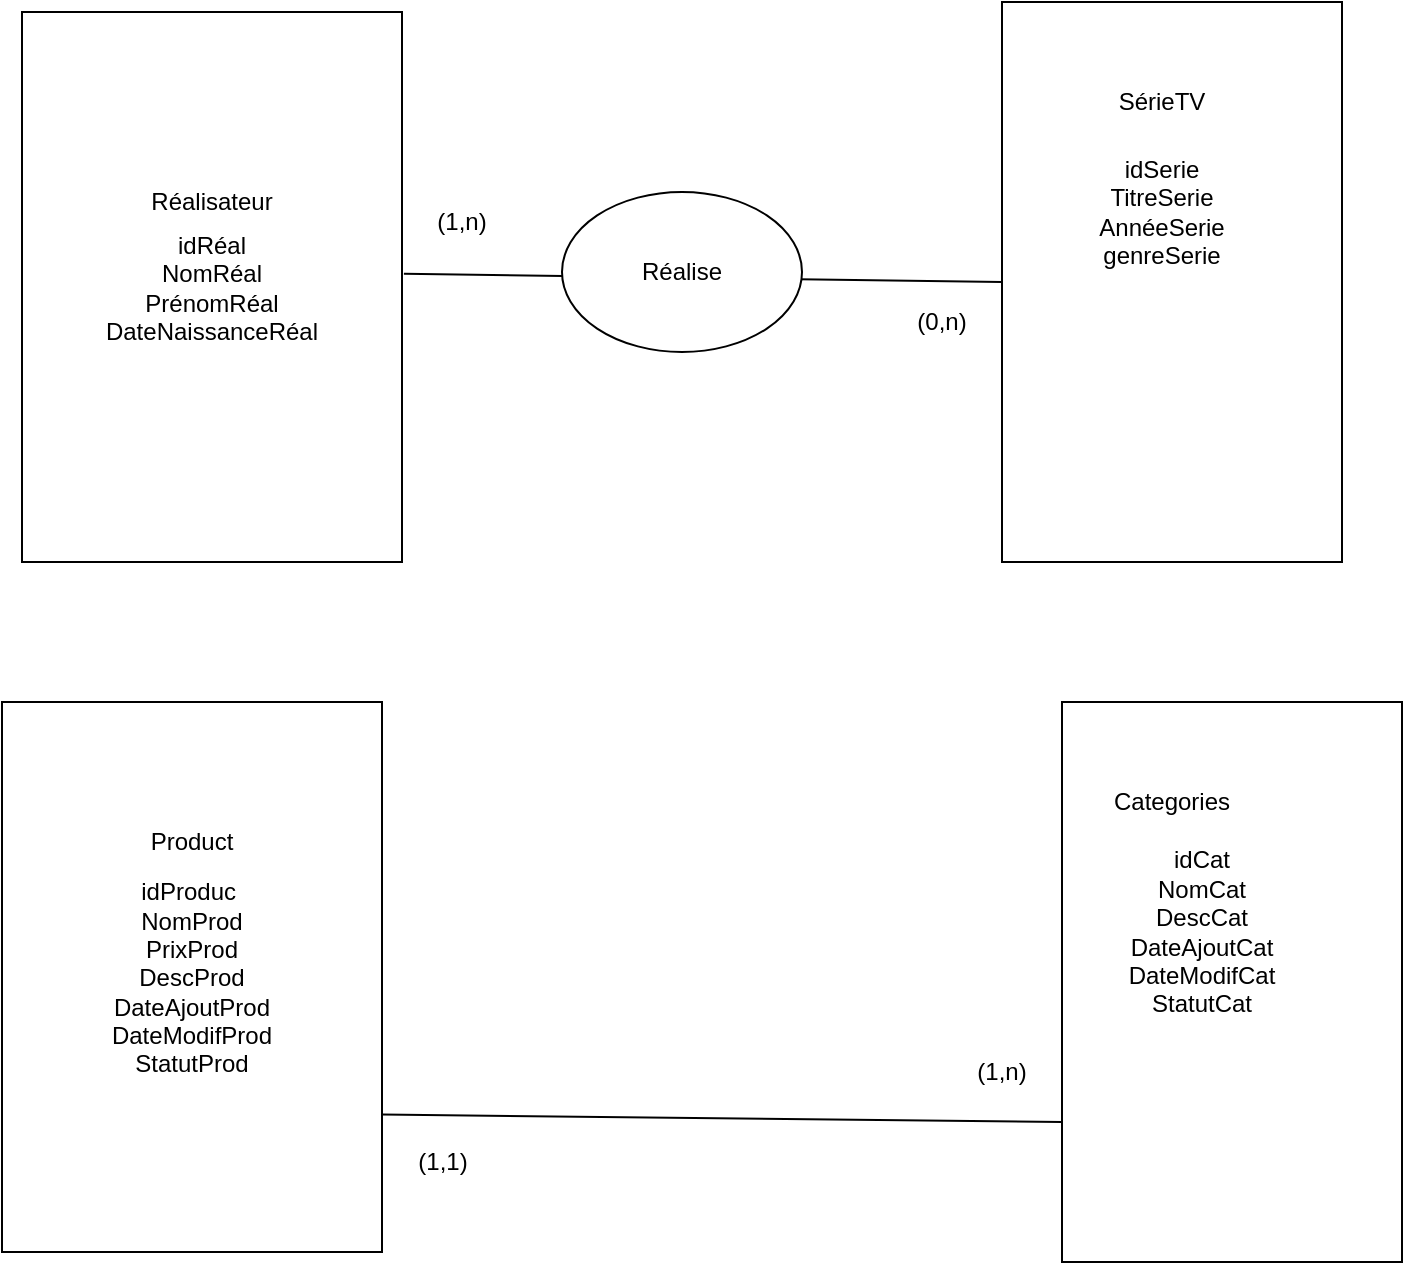 <mxfile version="12.9.4" type="github">
  <diagram id="C_CapZNrdbjN5ygWCtcE" name="Page-1">
    <mxGraphModel dx="1773" dy="548" grid="1" gridSize="10" guides="1" tooltips="1" connect="1" arrows="1" fold="1" page="1" pageScale="1" pageWidth="827" pageHeight="1169" math="0" shadow="0">
      <root>
        <mxCell id="0" />
        <mxCell id="1" parent="0" />
        <mxCell id="_Ngr6iUIybiltjpxE6eu-2" value="&lt;font style=&quot;vertical-align: inherit&quot;&gt;&lt;font style=&quot;vertical-align: inherit&quot;&gt;idRéal &lt;/font&gt;&lt;/font&gt;&lt;br&gt;&lt;font style=&quot;vertical-align: inherit&quot;&gt;&lt;font style=&quot;vertical-align: inherit&quot;&gt;NomRéal &lt;/font&gt;&lt;/font&gt;&lt;br&gt;&lt;font style=&quot;vertical-align: inherit&quot;&gt;&lt;font style=&quot;vertical-align: inherit&quot;&gt;PrénomRéal &lt;/font&gt;&lt;/font&gt;&lt;br&gt;&lt;font style=&quot;vertical-align: inherit&quot;&gt;&lt;font style=&quot;vertical-align: inherit&quot;&gt;DateNaissanceRéal&lt;/font&gt;&lt;/font&gt;" style="rounded=0;whiteSpace=wrap;html=1;direction=south;" parent="1" vertex="1">
          <mxGeometry x="-10" y="45" width="190" height="275" as="geometry" />
        </mxCell>
        <mxCell id="_Ngr6iUIybiltjpxE6eu-3" value="" style="rounded=0;whiteSpace=wrap;html=1;" parent="1" vertex="1">
          <mxGeometry x="480" y="40" width="170" height="280" as="geometry" />
        </mxCell>
        <mxCell id="_Ngr6iUIybiltjpxE6eu-5" value="" style="endArrow=none;html=1;exitX=0.476;exitY=-0.005;exitDx=0;exitDy=0;entryX=0;entryY=0.5;entryDx=0;entryDy=0;exitPerimeter=0;" parent="1" source="_Ngr6iUIybiltjpxE6eu-2" target="_Ngr6iUIybiltjpxE6eu-3" edge="1">
          <mxGeometry width="50" height="50" relative="1" as="geometry">
            <mxPoint x="390" y="310" as="sourcePoint" />
            <mxPoint x="440" y="260" as="targetPoint" />
          </mxGeometry>
        </mxCell>
        <mxCell id="_Ngr6iUIybiltjpxE6eu-6" value="&lt;font style=&quot;vertical-align: inherit&quot;&gt;&lt;font style=&quot;vertical-align: inherit&quot;&gt;(1,n)&lt;/font&gt;&lt;/font&gt;" style="text;html=1;strokeColor=none;fillColor=none;align=center;verticalAlign=middle;whiteSpace=wrap;rounded=0;" parent="1" vertex="1">
          <mxGeometry x="190" y="140" width="40" height="20" as="geometry" />
        </mxCell>
        <mxCell id="_Ngr6iUIybiltjpxE6eu-7" value="(0,n)" style="text;html=1;strokeColor=none;fillColor=none;align=center;verticalAlign=middle;whiteSpace=wrap;rounded=0;" parent="1" vertex="1">
          <mxGeometry x="430" y="190" width="40" height="20" as="geometry" />
        </mxCell>
        <mxCell id="_Ngr6iUIybiltjpxE6eu-8" value="Réalise" style="ellipse;whiteSpace=wrap;html=1;" parent="1" vertex="1">
          <mxGeometry x="260" y="135" width="120" height="80" as="geometry" />
        </mxCell>
        <mxCell id="_Ngr6iUIybiltjpxE6eu-9" value="&lt;font style=&quot;vertical-align: inherit&quot;&gt;&lt;font style=&quot;vertical-align: inherit&quot;&gt;Réalisateur&lt;/font&gt;&lt;/font&gt;" style="text;html=1;strokeColor=none;fillColor=none;align=center;verticalAlign=middle;whiteSpace=wrap;rounded=0;" parent="1" vertex="1">
          <mxGeometry x="65" y="130" width="40" height="20" as="geometry" />
        </mxCell>
        <mxCell id="_Ngr6iUIybiltjpxE6eu-17" value="SérieTV" style="text;html=1;strokeColor=none;fillColor=none;align=center;verticalAlign=middle;whiteSpace=wrap;rounded=0;" parent="1" vertex="1">
          <mxGeometry x="540" y="80" width="40" height="20" as="geometry" />
        </mxCell>
        <mxCell id="_Ngr6iUIybiltjpxE6eu-20" value="&lt;font style=&quot;vertical-align: inherit&quot;&gt;&lt;font style=&quot;vertical-align: inherit&quot;&gt;idSerie &lt;/font&gt;&lt;/font&gt;&lt;br&gt;&lt;font style=&quot;vertical-align: inherit&quot;&gt;&lt;font style=&quot;vertical-align: inherit&quot;&gt;TitreSerie &lt;/font&gt;&lt;/font&gt;&lt;br&gt;&lt;font style=&quot;vertical-align: inherit&quot;&gt;&lt;font style=&quot;vertical-align: inherit&quot;&gt;AnnéeSerie &lt;/font&gt;&lt;/font&gt;&lt;br&gt;&lt;font style=&quot;vertical-align: inherit&quot;&gt;&lt;font style=&quot;vertical-align: inherit&quot;&gt;genreSerie&lt;/font&gt;&lt;/font&gt;" style="text;html=1;strokeColor=none;fillColor=none;align=center;verticalAlign=middle;whiteSpace=wrap;rounded=0;" parent="1" vertex="1">
          <mxGeometry x="540" y="135" width="40" height="20" as="geometry" />
        </mxCell>
        <mxCell id="Vug4zkTSl9vKvAIuFJrY-1" value="&lt;font style=&quot;vertical-align: inherit&quot;&gt;&lt;font style=&quot;vertical-align: inherit&quot;&gt;idProduc&amp;nbsp;&lt;/font&gt;&lt;/font&gt;&lt;br&gt;&lt;font style=&quot;vertical-align: inherit&quot;&gt;&lt;font style=&quot;vertical-align: inherit&quot;&gt;NomProd&lt;br&gt;&lt;/font&gt;&lt;/font&gt;PrixProd&lt;br&gt;&lt;font style=&quot;vertical-align: inherit&quot;&gt;&lt;font style=&quot;vertical-align: inherit&quot;&gt;DescProd&lt;br&gt;DateAjoutProd&lt;br&gt;DateModifProd&lt;br&gt;StatutProd&lt;br&gt;&lt;/font&gt;&lt;/font&gt;" style="rounded=0;whiteSpace=wrap;html=1;direction=south;" vertex="1" parent="1">
          <mxGeometry x="-20" y="390" width="190" height="275" as="geometry" />
        </mxCell>
        <mxCell id="Vug4zkTSl9vKvAIuFJrY-2" value="Product" style="text;html=1;strokeColor=none;fillColor=none;align=center;verticalAlign=middle;whiteSpace=wrap;rounded=0;" vertex="1" parent="1">
          <mxGeometry x="55" y="450" width="40" height="20" as="geometry" />
        </mxCell>
        <mxCell id="Vug4zkTSl9vKvAIuFJrY-4" value="" style="rounded=0;whiteSpace=wrap;html=1;" vertex="1" parent="1">
          <mxGeometry x="510" y="390" width="170" height="280" as="geometry" />
        </mxCell>
        <mxCell id="Vug4zkTSl9vKvAIuFJrY-5" value="Categories" style="text;html=1;strokeColor=none;fillColor=none;align=center;verticalAlign=middle;whiteSpace=wrap;rounded=0;" vertex="1" parent="1">
          <mxGeometry x="545" y="430" width="40" height="20" as="geometry" />
        </mxCell>
        <mxCell id="Vug4zkTSl9vKvAIuFJrY-8" value="idCat&lt;br&gt;NomCat&lt;br&gt;DescCat&lt;br&gt;DateAjoutCat&lt;br&gt;DateModifCat&lt;br&gt;StatutCat" style="text;html=1;strokeColor=none;fillColor=none;align=center;verticalAlign=middle;whiteSpace=wrap;rounded=0;" vertex="1" parent="1">
          <mxGeometry x="560" y="500" width="40" height="10" as="geometry" />
        </mxCell>
        <mxCell id="Vug4zkTSl9vKvAIuFJrY-11" value="(1,n)" style="text;html=1;strokeColor=none;fillColor=none;align=center;verticalAlign=middle;whiteSpace=wrap;rounded=0;" vertex="1" parent="1">
          <mxGeometry x="460" y="565" width="40" height="20" as="geometry" />
        </mxCell>
        <mxCell id="Vug4zkTSl9vKvAIuFJrY-12" value="(1,1)" style="text;html=1;align=center;verticalAlign=middle;resizable=0;points=[];autosize=1;" vertex="1" parent="1">
          <mxGeometry x="180" y="610" width="40" height="20" as="geometry" />
        </mxCell>
        <mxCell id="Vug4zkTSl9vKvAIuFJrY-25" value="" style="endArrow=none;html=1;exitX=0.75;exitY=0;exitDx=0;exitDy=0;entryX=0;entryY=0.75;entryDx=0;entryDy=0;" edge="1" parent="1" source="Vug4zkTSl9vKvAIuFJrY-1" target="Vug4zkTSl9vKvAIuFJrY-4">
          <mxGeometry width="50" height="50" relative="1" as="geometry">
            <mxPoint x="310" y="610" as="sourcePoint" />
            <mxPoint x="360" y="560" as="targetPoint" />
          </mxGeometry>
        </mxCell>
      </root>
    </mxGraphModel>
  </diagram>
</mxfile>
